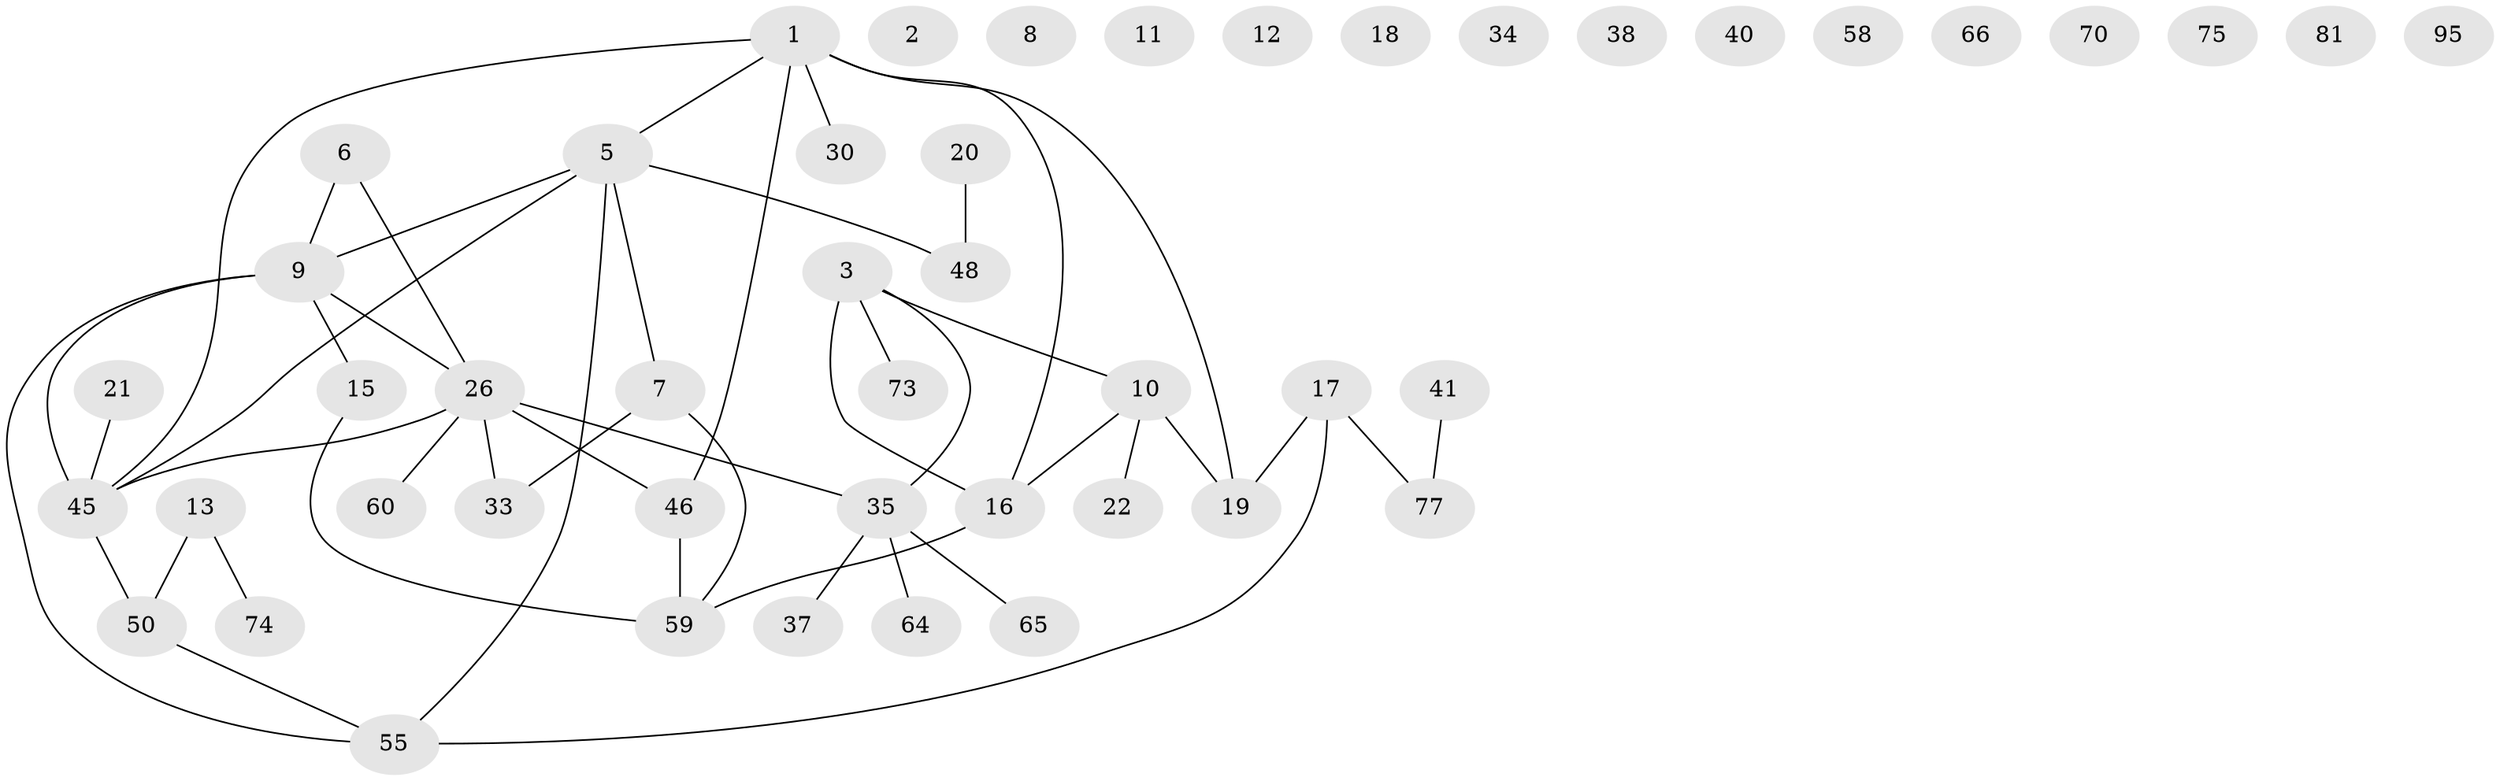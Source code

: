 // original degree distribution, {1: 0.30526315789473685, 0: 0.11578947368421053, 2: 0.25263157894736843, 4: 0.11578947368421053, 3: 0.16842105263157894, 5: 0.031578947368421054, 6: 0.010526315789473684}
// Generated by graph-tools (version 1.1) at 2025/12/03/09/25 04:12:56]
// undirected, 47 vertices, 47 edges
graph export_dot {
graph [start="1"]
  node [color=gray90,style=filled];
  1 [super="+4"];
  2;
  3 [super="+67"];
  5 [super="+32"];
  6 [super="+36+87+39"];
  7 [super="+86+52+62"];
  8;
  9 [super="+92+68"];
  10 [super="+42+25"];
  11;
  12 [super="+84"];
  13 [super="+27"];
  15 [super="+53"];
  16 [super="+71+23"];
  17 [super="+72+47"];
  18;
  19 [super="+28+43"];
  20;
  21;
  22;
  26 [super="+31+78"];
  30;
  33 [super="+63"];
  34 [super="+56"];
  35 [super="+44+80+94"];
  37;
  38 [super="+91+57"];
  40;
  41;
  45 [super="+82+51"];
  46;
  48 [super="+54+76"];
  50;
  55 [super="+61"];
  58;
  59;
  60 [super="+79"];
  64;
  65;
  66;
  70;
  73;
  74;
  75;
  77;
  81;
  95;
  1 -- 16;
  1 -- 19;
  1 -- 30;
  1 -- 45;
  1 -- 46;
  1 -- 5;
  3 -- 16;
  3 -- 73;
  3 -- 35;
  3 -- 10;
  5 -- 48;
  5 -- 55;
  5 -- 9;
  5 -- 7;
  5 -- 45;
  6 -- 9;
  6 -- 26;
  7 -- 59;
  7 -- 33;
  9 -- 55;
  9 -- 15;
  9 -- 45;
  9 -- 26;
  10 -- 22;
  10 -- 19;
  10 -- 16;
  13 -- 50;
  13 -- 74;
  15 -- 59;
  16 -- 59;
  17 -- 19;
  17 -- 77;
  17 -- 55;
  20 -- 48;
  21 -- 45;
  26 -- 35;
  26 -- 60;
  26 -- 33;
  26 -- 46;
  26 -- 45;
  35 -- 64;
  35 -- 65;
  35 -- 37;
  41 -- 77;
  45 -- 50;
  46 -- 59;
  50 -- 55;
}
